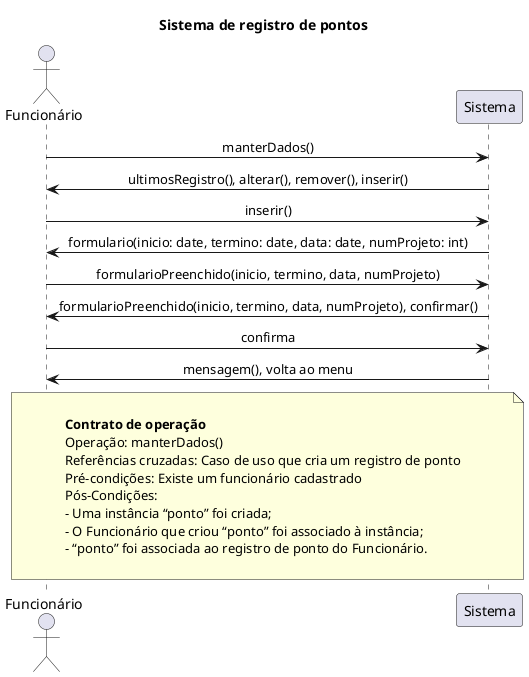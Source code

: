 @startuml Sequence diagram

title Sistema de registro de pontos
skinparam sequenceMessageAlign center

actor Funcionário
participant Sistema

Funcionário -> Sistema: manterDados()
Funcionário <- Sistema: ultimosRegistro(), alterar(), remover(), inserir()

Funcionário -> Sistema: inserir()
Funcionário <- Sistema: formulario(inicio: date, termino: date, data: date, numProjeto: int)

Funcionário -> Sistema: formularioPreenchido(inicio, termino, data, numProjeto)
Funcionário <- Sistema: formularioPreenchido(inicio, termino, data, numProjeto), confirmar()

Funcionário -> Sistema: confirma
Funcionário <- Sistema: mensagem(), volta ao menu

note over Funcionário, Sistema

**Contrato de operação**
Operação: manterDados()
Referências cruzadas: Caso de uso que cria um registro de ponto
Pré-condições: Existe um funcionário cadastrado
Pós-Condições:
- Uma instância “ponto” foi criada;
- O Funcionário que criou “ponto” foi associado à instância;
- “ponto” foi associada ao registro de ponto do Funcionário.

end note


@enduml
